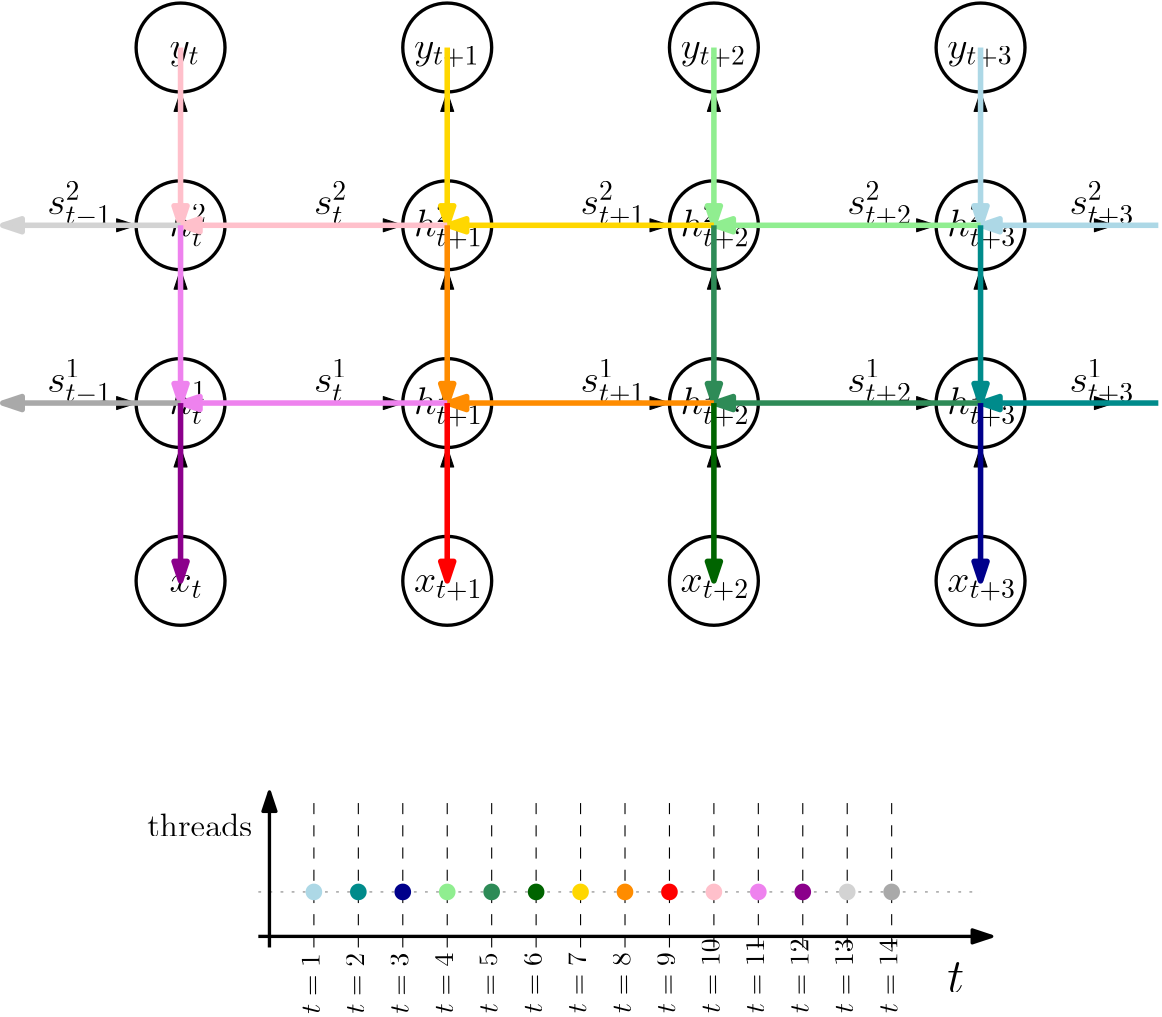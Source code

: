 <?xml version="1.0"?>
<!DOCTYPE ipe SYSTEM "ipe.dtd">
<ipe version="70206" creator="Ipe 7.2.7">
<info created="D:20180425094852" modified="D:20180505163550"/>
<ipestyle name="basic">
<symbol name="arrow/arc(spx)">
<path stroke="sym-stroke" fill="sym-stroke" pen="sym-pen">
0 0 m
-1 0.333 l
-1 -0.333 l
h
</path>
</symbol>
<symbol name="arrow/farc(spx)">
<path stroke="sym-stroke" fill="white" pen="sym-pen">
0 0 m
-1 0.333 l
-1 -0.333 l
h
</path>
</symbol>
<symbol name="arrow/ptarc(spx)">
<path stroke="sym-stroke" fill="sym-stroke" pen="sym-pen">
0 0 m
-1 0.333 l
-0.8 0 l
-1 -0.333 l
h
</path>
</symbol>
<symbol name="arrow/fptarc(spx)">
<path stroke="sym-stroke" fill="white" pen="sym-pen">
0 0 m
-1 0.333 l
-0.8 0 l
-1 -0.333 l
h
</path>
</symbol>
<symbol name="mark/circle(sx)" transformations="translations">
<path fill="sym-stroke">
0.6 0 0 0.6 0 0 e
0.4 0 0 0.4 0 0 e
</path>
</symbol>
<symbol name="mark/disk(sx)" transformations="translations">
<path fill="sym-stroke">
0.6 0 0 0.6 0 0 e
</path>
</symbol>
<symbol name="mark/fdisk(sfx)" transformations="translations">
<group>
<path fill="sym-fill">
0.5 0 0 0.5 0 0 e
</path>
<path fill="sym-stroke" fillrule="eofill">
0.6 0 0 0.6 0 0 e
0.4 0 0 0.4 0 0 e
</path>
</group>
</symbol>
<symbol name="mark/box(sx)" transformations="translations">
<path fill="sym-stroke" fillrule="eofill">
-0.6 -0.6 m
0.6 -0.6 l
0.6 0.6 l
-0.6 0.6 l
h
-0.4 -0.4 m
0.4 -0.4 l
0.4 0.4 l
-0.4 0.4 l
h
</path>
</symbol>
<symbol name="mark/square(sx)" transformations="translations">
<path fill="sym-stroke">
-0.6 -0.6 m
0.6 -0.6 l
0.6 0.6 l
-0.6 0.6 l
h
</path>
</symbol>
<symbol name="mark/fsquare(sfx)" transformations="translations">
<group>
<path fill="sym-fill">
-0.5 -0.5 m
0.5 -0.5 l
0.5 0.5 l
-0.5 0.5 l
h
</path>
<path fill="sym-stroke" fillrule="eofill">
-0.6 -0.6 m
0.6 -0.6 l
0.6 0.6 l
-0.6 0.6 l
h
-0.4 -0.4 m
0.4 -0.4 l
0.4 0.4 l
-0.4 0.4 l
h
</path>
</group>
</symbol>
<symbol name="mark/cross(sx)" transformations="translations">
<group>
<path fill="sym-stroke">
-0.43 -0.57 m
0.57 0.43 l
0.43 0.57 l
-0.57 -0.43 l
h
</path>
<path fill="sym-stroke">
-0.43 0.57 m
0.57 -0.43 l
0.43 -0.57 l
-0.57 0.43 l
h
</path>
</group>
</symbol>
<symbol name="arrow/fnormal(spx)">
<path stroke="sym-stroke" fill="white" pen="sym-pen">
0 0 m
-1 0.333 l
-1 -0.333 l
h
</path>
</symbol>
<symbol name="arrow/pointed(spx)">
<path stroke="sym-stroke" fill="sym-stroke" pen="sym-pen">
0 0 m
-1 0.333 l
-0.8 0 l
-1 -0.333 l
h
</path>
</symbol>
<symbol name="arrow/fpointed(spx)">
<path stroke="sym-stroke" fill="white" pen="sym-pen">
0 0 m
-1 0.333 l
-0.8 0 l
-1 -0.333 l
h
</path>
</symbol>
<symbol name="arrow/linear(spx)">
<path stroke="sym-stroke" pen="sym-pen">
-1 0.333 m
0 0 l
-1 -0.333 l
</path>
</symbol>
<symbol name="arrow/fdouble(spx)">
<path stroke="sym-stroke" fill="white" pen="sym-pen">
0 0 m
-1 0.333 l
-1 -0.333 l
h
-1 0 m
-2 0.333 l
-2 -0.333 l
h
</path>
</symbol>
<symbol name="arrow/double(spx)">
<path stroke="sym-stroke" fill="sym-stroke" pen="sym-pen">
0 0 m
-1 0.333 l
-1 -0.333 l
h
-1 0 m
-2 0.333 l
-2 -0.333 l
h
</path>
</symbol>
<pen name="heavier" value="0.8"/>
<pen name="fat" value="1.2"/>
<pen name="ultrafat" value="2"/>
<symbolsize name="large" value="5"/>
<symbolsize name="small" value="2"/>
<symbolsize name="tiny" value="1.1"/>
<arrowsize name="large" value="10"/>
<arrowsize name="small" value="5"/>
<arrowsize name="tiny" value="3"/>
<color name="red" value="1 0 0"/>
<color name="green" value="0 1 0"/>
<color name="blue" value="0 0 1"/>
<color name="yellow" value="1 1 0"/>
<color name="orange" value="1 0.647 0"/>
<color name="gold" value="1 0.843 0"/>
<color name="purple" value="0.627 0.125 0.941"/>
<color name="gray" value="0.745"/>
<color name="brown" value="0.647 0.165 0.165"/>
<color name="navy" value="0 0 0.502"/>
<color name="pink" value="1 0.753 0.796"/>
<color name="seagreen" value="0.18 0.545 0.341"/>
<color name="turquoise" value="0.251 0.878 0.816"/>
<color name="violet" value="0.933 0.51 0.933"/>
<color name="darkblue" value="0 0 0.545"/>
<color name="darkcyan" value="0 0.545 0.545"/>
<color name="darkgray" value="0.663"/>
<color name="darkgreen" value="0 0.392 0"/>
<color name="darkmagenta" value="0.545 0 0.545"/>
<color name="darkorange" value="1 0.549 0"/>
<color name="darkred" value="0.545 0 0"/>
<color name="lightblue" value="0.678 0.847 0.902"/>
<color name="lightcyan" value="0.878 1 1"/>
<color name="lightgray" value="0.827"/>
<color name="lightgreen" value="0.565 0.933 0.565"/>
<color name="lightyellow" value="1 1 0.878"/>
<dashstyle name="dashed" value="[4] 0"/>
<dashstyle name="dotted" value="[1 3] 0"/>
<dashstyle name="dash dotted" value="[4 2 1 2] 0"/>
<dashstyle name="dash dot dotted" value="[4 2 1 2 1 2] 0"/>
<textsize name="large" value="\large"/>
<textsize name="Large" value="\Large"/>
<textsize name="LARGE" value="\LARGE"/>
<textsize name="huge" value="\huge"/>
<textsize name="Huge" value="\Huge"/>
<textsize name="small" value="\small"/>
<textsize name="footnote" value="\footnotesize"/>
<textsize name="tiny" value="\tiny"/>
<textstyle name="center" begin="\begin{center}" end="\end{center}"/>
<textstyle name="itemize" begin="\begin{itemize}" end="\end{itemize}"/>
<textstyle name="item" begin="\begin{itemize}\item{}" end="\end{itemize}"/>
<gridsize name="4 pts" value="4"/>
<gridsize name="8 pts (~3 mm)" value="8"/>
<gridsize name="16 pts (~6 mm)" value="16"/>
<gridsize name="32 pts (~12 mm)" value="32"/>
<gridsize name="10 pts (~3.5 mm)" value="10"/>
<gridsize name="20 pts (~7 mm)" value="20"/>
<gridsize name="14 pts (~5 mm)" value="14"/>
<gridsize name="28 pts (~10 mm)" value="28"/>
<gridsize name="56 pts (~20 mm)" value="56"/>
<anglesize name="90 deg" value="90"/>
<anglesize name="60 deg" value="60"/>
<anglesize name="45 deg" value="45"/>
<anglesize name="30 deg" value="30"/>
<anglesize name="22.5 deg" value="22.5"/>
<opacity name="10%" value="0.1"/>
<opacity name="30%" value="0.3"/>
<opacity name="50%" value="0.5"/>
<opacity name="75%" value="0.75"/>
<tiling name="falling" angle="-60" step="4" width="1"/>
<tiling name="rising" angle="30" step="4" width="1"/>
</ipestyle>
<page>
<layer name="alpha"/>
<view layers="alpha" active="alpha"/>
<path layer="alpha" matrix="1 0 0 1 -64 0" stroke="black" arrow="normal/normal">
160 656 m
192 656 l
</path>
<path matrix="1 0 0 1 64 0" stroke="black" fill="white" pen="fat">
16 0 0 16 80 656 e
</path>
<path matrix="1 0 0 1 64 64" stroke="black" fill="white" pen="fat">
16 0 0 16 80 656 e
</path>
<path matrix="1 0 0 1 64 -64" stroke="black" fill="white" pen="fat">
16 0 0 16 80 656 e
</path>
<path matrix="1 0 0 1 64 -128" stroke="black" fill="white" pen="fat">
16 0 0 16 80 656 e
</path>
<path matrix="1 0 0 1 160 -64" stroke="black" fill="white" pen="fat">
16 0 0 16 80 656 e
</path>
<path matrix="1 0 0 1 160 0" stroke="black" fill="white" pen="fat">
16 0 0 16 80 656 e
</path>
<path matrix="1 0 0 1 160 64" stroke="black" fill="white" pen="fat">
16 0 0 16 80 656 e
</path>
<path matrix="1 0 0 1 160 -128" stroke="black" fill="white" pen="fat">
16 0 0 16 80 656 e
</path>
<path matrix="1 0 0 1 256 -64" stroke="black" fill="white" pen="fat">
16 0 0 16 80 656 e
</path>
<path matrix="1 0 0 1 256 -128" stroke="black" fill="white" pen="fat">
16 0 0 16 80 656 e
</path>
<path matrix="1 0 0 1 256 0" stroke="black" fill="white" pen="fat">
16 0 0 16 80 656 e
</path>
<path matrix="1 0 0 1 256 64" stroke="black" fill="white" pen="fat">
16 0 0 16 80 656 e
</path>
<path matrix="1 0 0 1 352 64" stroke="black" fill="white" pen="fat">
16 0 0 16 80 656 e
</path>
<path matrix="1 0 0 1 352 0" stroke="black" fill="white" pen="fat">
16 0 0 16 80 656 e
</path>
<path matrix="1 0 0 1 352 -64" stroke="black" fill="white" pen="fat">
16 0 0 16 80 656 e
</path>
<path matrix="1 0 0 1 352 -128" stroke="black" fill="white" pen="fat">
16 0 0 16 80 656 e
</path>
<path matrix="1 0 0 1 -64 -64" stroke="black" arrow="normal/normal">
160 656 m
192 656 l
</path>
<path matrix="1 0 0 1 288 -64" stroke="black" arrow="normal/normal">
160 656 m
192 656 l
</path>
<path matrix="1 0 0 1 288 0" stroke="black" arrow="normal/normal">
160 656 m
192 656 l
</path>
<path matrix="1 0 0 1 -64 0" stroke="black" arrow="normal/normal">
224 656 m
288 656 l
</path>
<path matrix="1 0 0 1 -64 -64" stroke="black" arrow="normal/normal">
224 656 m
288 656 l
</path>
<path matrix="1 0 0 1 32 -64" stroke="black" arrow="normal/normal">
224 656 m
288 656 l
</path>
<path matrix="1 0 0 1 32 0" stroke="black" arrow="normal/normal">
224 656 m
288 656 l
</path>
<path matrix="1 0 0 1 128 0" stroke="black" arrow="normal/normal">
224 656 m
288 656 l
</path>
<path matrix="1 0 0 1 128 -64" stroke="black" arrow="normal/normal">
224 656 m
288 656 l
</path>
<path matrix="1 0 0 1 64 -64" stroke="black" arrow="normal/normal">
80 608 m
80 640 l
</path>
<path matrix="1 0 0 1 64 0" stroke="black" arrow="normal/normal">
80 608 m
80 640 l
</path>
<path matrix="1 0 0 1 64 64" stroke="black" arrow="normal/normal">
80 608 m
80 640 l
</path>
<path matrix="1 0 0 1 160 -64" stroke="black" arrow="normal/normal">
80 608 m
80 640 l
</path>
<path matrix="1 0 0 1 160 0" stroke="black" arrow="normal/normal">
80 608 m
80 640 l
</path>
<path matrix="1 0 0 1 160 64" stroke="black" arrow="normal/normal">
80 608 m
80 640 l
</path>
<path matrix="1 0 0 1 256 -64" stroke="black" arrow="normal/normal">
80 608 m
80 640 l
</path>
<path matrix="1 0 0 1 256 0" stroke="black" arrow="normal/normal">
80 608 m
80 640 l
</path>
<path matrix="1 0 0 1 256 64" stroke="black" arrow="normal/normal">
80 608 m
80 640 l
</path>
<path matrix="1 0 0 1 352 -64" stroke="black" arrow="normal/normal">
80 608 m
80 640 l
</path>
<path matrix="1 0 0 1 352 0" stroke="black" arrow="normal/normal">
80 608 m
80 640 l
</path>
<path matrix="1 0 0 1 352 64" stroke="black" arrow="normal/normal">
80 608 m
80 640 l
</path>
<text matrix="1 0 0 1 -64 0" transformations="translations" pos="160 596" stroke="black" type="label" width="23.443" height="11.623" depth="4.38" valign="baseline" size="Large" style="math">s_{t-1}^{1}</text>
<text matrix="1 0 0 1 -64 0" transformations="translations" pos="160 660" stroke="black" type="label" width="23.443" height="11.623" depth="4.38" valign="baseline" size="Large" style="math">s_{t-1}^{2}</text>
<text matrix="1 0 0 1 -64 0" transformations="translations" pos="204 524" stroke="black" type="label" width="12.078" height="6.179" depth="2.15" valign="baseline" size="Large" style="math">x_{t}</text>
<text matrix="1 0 0 1 -64 0" transformations="translations" pos="204 588" stroke="black" type="label" width="13.566" height="11.623" depth="3.55" valign="baseline" size="Large" style="math">h_{t}^{1}</text>
<text matrix="1 0 0 1 -64 0" transformations="translations" pos="204 652" stroke="black" type="label" width="13.566" height="11.623" depth="3.55" valign="baseline" size="Large" style="math">h_{t}^{2}</text>
<text matrix="1 0 0 1 -64 0" transformations="translations" pos="204 716" stroke="black" type="label" width="10.945" height="6.176" depth="2.79" valign="baseline" size="Large" style="math">y_{t}</text>
<text matrix="1 0 0 1 32 0" transformations="translations" pos="160 596" stroke="black" type="label" width="12.096" height="11.623" depth="3.55" valign="baseline" size="Large" style="math">s_{t}^{1}</text>
<text matrix="1 0 0 1 32 0" transformations="translations" pos="160 660" stroke="black" type="label" width="12.096" height="11.623" depth="3.55" valign="baseline" size="Large" style="math">s_{t}^{2}</text>
<text matrix="1 0 0 1 24 0" transformations="translations" pos="204 524" stroke="black" type="label" width="24.808" height="6.179" depth="2.98" valign="baseline" size="Large" style="math">x_{t+1}</text>
<text matrix="1 0 0 1 24 0" transformations="translations" pos="204 588" stroke="black" type="label" width="24.912" height="11.623" depth="4.38" valign="baseline" size="Large" style="math">h_{t+1}^{1}</text>
<text matrix="1 0 0 1 24 0" transformations="translations" pos="204 652" stroke="black" type="label" width="24.912" height="11.623" depth="4.38" valign="baseline" size="Large" style="math">h_{t+1}^{2}</text>
<text matrix="1 0 0 1 24 0" transformations="translations" pos="204 716" stroke="black" type="label" width="23.675" height="6.179" depth="2.98" valign="baseline" size="Large" style="math">y_{t+1}</text>
<text matrix="1 0 0 1 128 0" transformations="translations" pos="160 596" stroke="black" type="label" width="23.443" height="11.623" depth="4.38" valign="baseline" size="Large" style="math">s_{t+1}^{1}</text>
<text matrix="1 0 0 1 128 0" transformations="translations" pos="160 660" stroke="black" type="label" width="23.443" height="11.623" depth="4.38" valign="baseline" size="Large" style="math">s_{t+1}^{2}</text>
<text matrix="1 0 0 1 120 0" transformations="translations" pos="204 524" stroke="black" type="label" width="24.808" height="6.179" depth="2.98" valign="baseline" size="Large" style="math">x_{t+2}</text>
<text matrix="1 0 0 1 120 0" transformations="translations" pos="204 588" stroke="black" type="label" width="24.912" height="11.623" depth="4.38" valign="baseline" size="Large" style="math">h_{t+2}^{1}</text>
<text matrix="1 0 0 1 120 0" transformations="translations" pos="204 652" stroke="black" type="label" width="24.912" height="11.623" depth="4.38" valign="baseline" size="Large" style="math">h_{t+2}^{2}</text>
<text matrix="1 0 0 1 120 0" transformations="translations" pos="204 716" stroke="black" type="label" width="23.675" height="6.179" depth="2.98" valign="baseline" size="Large" style="math">y_{t+2}</text>
<text matrix="1 0 0 1 224 0" transformations="translations" pos="160 596" stroke="black" type="label" width="23.443" height="11.623" depth="4.38" valign="baseline" size="Large" style="math">s_{t+2}^{1}</text>
<text matrix="1 0 0 1 224 0" transformations="translations" pos="160 660" stroke="black" type="label" width="23.443" height="11.623" depth="4.38" valign="baseline" size="Large" style="math">s_{t+2}^{2}</text>
<text matrix="1 0 0 1 216 0" transformations="translations" pos="204 524" stroke="black" type="label" width="24.808" height="6.179" depth="2.98" valign="baseline" size="Large" style="math">x_{t+3}</text>
<text matrix="1 0 0 1 216 0" transformations="translations" pos="204 588" stroke="black" type="label" width="24.912" height="11.623" depth="4.38" valign="baseline" size="Large" style="math">h_{t+3}^{1}</text>
<text matrix="1 0 0 1 216 0" transformations="translations" pos="204 652" stroke="black" type="label" width="24.912" height="11.623" depth="4.38" valign="baseline" size="Large" style="math">h_{t+3}^{2}</text>
<text matrix="1 0 0 1 216 0" transformations="translations" pos="204 716" stroke="black" type="label" width="23.675" height="6.179" depth="2.98" valign="baseline" size="Large" style="math">y_{t+3}</text>
<text matrix="1 0 0 1 -64 0" transformations="translations" pos="528 660" stroke="black" type="label" width="23.443" height="11.623" depth="4.38" valign="baseline" size="Large" style="math">s_{t+3}^{2}</text>
<text matrix="1 0 0 1 -64 0" transformations="translations" pos="528 596" stroke="black" type="label" width="23.443" height="11.623" depth="4.38" valign="baseline" size="Large" style="math">s_{t+3}^{1}</text>
<path matrix="1 0 0 1 -64 0" stroke="lightblue" pen="ultrafat" arrow="normal/normal">
496 720 m
496 656 l
</path>
<path matrix="1 0 0 1 -64 0" stroke="lightblue" pen="ultrafat" arrow="normal/normal">
560 656 m
496 656 l
</path>
<path matrix="1 0 0 1 -64 0" stroke="lightgreen" pen="ultrafat" arrow="normal/normal">
400 720 m
400 656 l
</path>
<path matrix="1 0 0 1 -64 0" stroke="lightgreen" pen="ultrafat" arrow="normal/normal">
496 656 m
400 656 l
</path>
<path matrix="1 0 0 1 -64 0" stroke="gold" pen="ultrafat" arrow="normal/normal">
304 720 m
304 656 l
</path>
<path matrix="1 0 0 1 -64 0" stroke="gold" pen="ultrafat" arrow="normal/normal">
400 656 m
304 656 l
</path>
<path matrix="1 0 0 1 -64 0" stroke="pink" pen="ultrafat" arrow="normal/normal">
208 720 m
208 656 l
</path>
<path matrix="1 0 0 1 -64 0" stroke="pink" pen="ultrafat" arrow="normal/normal">
304 656 m
208 656 l
</path>
<path matrix="1 0 0 1 -416 0" stroke="lightgray" pen="ultrafat" arrow="normal/normal">
560 656 m
496 656 l
</path>
<path matrix="1 0 0 1 -64 -64" stroke="darkcyan" pen="ultrafat" arrow="normal/normal">
496 720 m
496 656 l
</path>
<path matrix="1 0 0 1 -64 -64" stroke="darkcyan" pen="ultrafat" arrow="normal/normal">
560 656 m
496 656 l
</path>
<path matrix="1 0 0 1 -64 -64" stroke="seagreen" pen="ultrafat" arrow="normal/normal">
400 720 m
400 656 l
</path>
<path matrix="1 0 0 1 -64 -64" stroke="seagreen" pen="ultrafat" arrow="normal/normal">
496 656 m
400 656 l
</path>
<path matrix="1 0 0 1 -64 -64" stroke="darkorange" pen="ultrafat" arrow="normal/normal">
304 720 m
304 656 l
</path>
<path matrix="1 0 0 1 -64 -64" stroke="darkorange" pen="ultrafat" arrow="normal/normal">
400 656 m
304 656 l
</path>
<path matrix="1 0 0 1 -64 -64" stroke="violet" pen="ultrafat" arrow="normal/normal">
208 720 m
208 656 l
</path>
<path matrix="1 0 0 1 -64 -64" stroke="violet" pen="ultrafat" arrow="normal/normal">
304 656 m
208 656 l
</path>
<path matrix="1 0 0 1 -416 -64" stroke="darkgray" pen="ultrafat" arrow="normal/normal">
560 656 m
496 656 l
</path>
<path matrix="1 0 0 1 -64 -128" stroke="darkblue" pen="ultrafat" arrow="normal/normal">
496 720 m
496 656 l
</path>
<path matrix="1 0 0 1 -64 -128" stroke="darkgreen" pen="ultrafat" arrow="normal/normal">
400 720 m
400 656 l
</path>
<path matrix="1 0 0 1 -64 -128" stroke="red" pen="ultrafat" arrow="normal/normal">
304 720 m
304 656 l
</path>
<path matrix="1 0 0 1 -64 -128" stroke="darkmagenta" pen="ultrafat" arrow="normal/normal">
208 720 m
208 656 l
</path>
<path matrix="-0.00002388 1 -2.35715 -0.00001494 1831.43 384.013" stroke="black" pen="fat" arrow="normal/normal">
16 704 m
16 592 l
</path>
<path matrix="-0.0000123 0.636353 -1 -0.00000783 880.004 388.372" stroke="black" dash="dashed">
12 688 m
100 688 l
</path>
<path matrix="-0.0000123 0.636353 -1 -0.00000783 880.004 388.372" stroke="black" dash="dashed">
12 672 m
100 672 l
</path>
<path matrix="-0.0000123 0.636353 -1 -0.00000783 880.004 388.372" stroke="black" dash="dashed">
12 656 m
100 656 l
</path>
<path matrix="-0.0000123 0.636353 -1 -0.00000783 880.004 388.372" stroke="black" dash="dashed">
12 640 m
100 640 l
</path>
<path matrix="-0.0000123 0.636353 -1 -0.00000783 880.004 388.372" stroke="black" dash="dashed">
12 624 m
100 624 l
</path>
<path matrix="-0.0000123 0.636353 -1 -0.00000783 880.004 388.372" stroke="black" dash="dashed">
12 608 m
100 608 l
</path>
<path matrix="-0.0000123 0.636353 -1 -0.00000783 864.004 368.008" stroke="black" pen="fat" arrow="normal/normal">
44 688 m
132 688 l
</path>
<path matrix="-0.00002423 1 -1.96972 -0.0000123 1535.05 352.011" stroke="black" dash="dotted" opacity="50%">
64 692 m
64 560 l
</path>
<text matrix="1 0 0 1 40 -260" transformations="translations" pos="92 696" stroke="black" type="label" width="37.784" height="8.302" depth="0" valign="baseline" size="large">threads</text>
<text matrix="-0.00399285 0.999992 -0.999992 -0.00399285 866.32 338.816" pos="36 672" stroke="black" type="label" width="21.862" height="6.42" depth="0" valign="baseline" style="math">t = 1</text>
<text matrix="-0.00399285 0.999992 -0.999992 -0.00399285 882.32 338.88" pos="36 672" stroke="black" type="label" width="21.862" height="6.42" depth="0" valign="baseline" style="math">t = 2</text>
<text matrix="-0.00399285 0.999992 -0.999992 -0.00399285 898.32 338.943" pos="36 672" stroke="black" type="label" width="21.862" height="6.42" depth="0" valign="baseline" style="math">t = 3</text>
<text matrix="-0.00399285 0.999992 -0.999992 -0.00399285 914.32 339.007" pos="36 672" stroke="black" type="label" width="21.862" height="6.42" depth="0" valign="baseline" style="math">t = 4</text>
<text matrix="-0.00399285 0.999992 -0.999992 -0.00399285 930.32 339.071" pos="36 672" stroke="black" type="label" width="21.862" height="6.42" depth="0" valign="baseline" style="math">t = 5</text>
<text matrix="-0.00399285 0.999992 -0.999992 -0.00399285 946.32 339.135" pos="36 672" stroke="black" type="label" width="21.862" height="6.42" depth="0" valign="baseline" style="math">t = 6</text>
<text matrix="1 0 0 1 392 -196" transformations="translations" pos="28 576" stroke="black" type="label" width="6.087" height="10.589" depth="0" valign="baseline" size="LARGE" style="math">t</text>
<path matrix="-0.0000123 0.636353 -1 -0.00000783 896.004 388.372" stroke="black" dash="dashed">
12 608 m
100 608 l
</path>
<text matrix="-0.00399285 0.999992 -0.999992 -0.00399285 962.32 339.135" pos="36 672" stroke="black" type="label" width="21.862" height="6.42" depth="0" valign="baseline" style="math">t = 7</text>
<path matrix="-0.0000123 0.636353 -1 -0.00000783 912.004 388.372" stroke="black" dash="dashed">
12 608 m
100 608 l
</path>
<text matrix="-0.00399285 0.999992 -0.999992 -0.00399285 978.32 339.135" pos="36 672" stroke="black" type="label" width="21.862" height="6.42" depth="0" valign="baseline" style="math">t = 8</text>
<path matrix="-0.0000123 0.636353 -1 -0.00000783 928.004 388.372" stroke="black" dash="dashed">
12 608 m
100 608 l
</path>
<text matrix="-0.00399285 0.999992 -0.999992 -0.00399285 994.32 339.135" pos="36 672" stroke="black" type="label" width="21.862" height="6.42" depth="0" valign="baseline" style="math">t = 9</text>
<path matrix="-0.0000123 0.636353 -1 -0.00000783 944.004 388.372" stroke="black" dash="dashed">
12 608 m
100 608 l
</path>
<text matrix="-0.00399285 0.999992 -0.999992 -0.00399285 1010.32 339.135" pos="36 672" stroke="black" type="label" width="26.844" height="6.42" depth="0" valign="baseline" style="math">t = 10</text>
<path matrix="-0.0000123 0.636353 -1 -0.00000783 960 388.372" stroke="black" dash="dashed">
12 608 m
100 608 l
</path>
<text matrix="-0.00399285 0.999992 -0.999992 -0.00399285 1026.32 339.135" pos="36 672" stroke="black" type="label" width="26.844" height="6.42" depth="0" valign="baseline" style="math">t = 11</text>
<path matrix="-0.0000123 0.636353 -1 -0.00000783 976 388.372" stroke="black" dash="dashed">
12 608 m
100 608 l
</path>
<text matrix="-0.00399285 0.999992 -0.999992 -0.00399285 1042.32 339.135" pos="36 672" stroke="black" type="label" width="26.844" height="6.42" depth="0" valign="baseline" style="math">t = 12</text>
<path matrix="-0.0000123 0.636353 -1 -0.00000783 992 388.372" stroke="black" dash="dashed">
12 608 m
100 608 l
</path>
<text matrix="-0.00399285 0.999992 -0.999992 -0.00399285 1058.32 339.135" pos="36 672" stroke="black" type="label" width="26.844" height="6.42" depth="0" valign="baseline" style="math">t = 13</text>
<path matrix="-0.0000123 0.636353 -1 -0.00000783 1008 388.372" stroke="black" dash="dashed">
12 608 m
100 608 l
</path>
<text matrix="-0.00399285 0.999992 -0.999992 -0.00399285 1074.32 339.135" pos="36 672" stroke="black" type="label" width="26.844" height="6.42" depth="0" valign="baseline" style="math">t = 14</text>
<use matrix="-0.0000123 1 -1 -0.0000123 864 384.011" name="mark/disk(sx)" pos="32 672" size="large" stroke="lightblue"/>
<use matrix="-0.0000123 1 -1 -0.0000123 864 384.011" name="mark/disk(sx)" pos="32 656" size="large" stroke="darkcyan"/>
<use matrix="-0.0000123 1 -1 -0.0000123 864 384.011" name="mark/disk(sx)" pos="32 640" size="large" stroke="darkblue"/>
<use matrix="-0.0000123 1 -1 -0.0000123 896 352.011" name="mark/disk(sx)" pos="64 656" size="large" stroke="lightgreen"/>
<use matrix="-0.0000123 1 -1 -0.0000123 880 352.011" name="mark/disk(sx)" pos="64 624" size="large" stroke="seagreen"/>
<use matrix="-0.0000123 1 -1 -0.0000123 880 352.011" name="mark/disk(sx)" pos="64 608" size="large" stroke="darkgreen"/>
<use matrix="-0.0000123 1 -1 -0.0000123 960 368.011" name="mark/disk(sx)" pos="48 672" size="large" stroke="gold"/>
<use matrix="-0.0000123 1 -1 -0.0000123 944 368.011" name="mark/disk(sx)" pos="48 640" size="large" stroke="darkorange"/>
<use matrix="-0.0000123 1 -1 -0.0000123 944 368.011" name="mark/disk(sx)" pos="48 624" size="large" stroke="red"/>
<use matrix="-0.0000123 1 -1 -0.0000123 1024 384.011" name="mark/disk(sx)" pos="32 688" size="large" stroke="pink"/>
<use matrix="-0.0000123 1 -1 -0.0000123 1040 384.011" name="mark/disk(sx)" pos="32 688" size="large" stroke="violet"/>
<use matrix="-0.0000123 1 -1 -0.0000123 1056 384.011" name="mark/disk(sx)" pos="32 688" size="large" stroke="darkmagenta"/>
<use matrix="-0.0000123 1 -1 -0.0000123 1072 384.011" name="mark/disk(sx)" pos="32 688" size="large" stroke="lightgray"/>
<use matrix="-0.0000123 1 -1 -0.0000123 1088 384.011" name="mark/disk(sx)" pos="32 688" size="large" stroke="darkgray"/>
</page>
</ipe>
